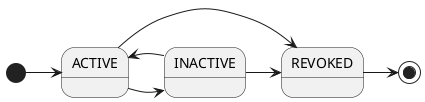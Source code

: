 @startuml "vc_lifecycle"
state ACTIVE
state INACTIVE
state REVOKED

[*] -> ACTIVE
ACTIVE -> INACTIVE
ACTIVE -> REVOKED
INACTIVE -> ACTIVE
INACTIVE -> REVOKED
REVOKED -> [*]
@enduml
